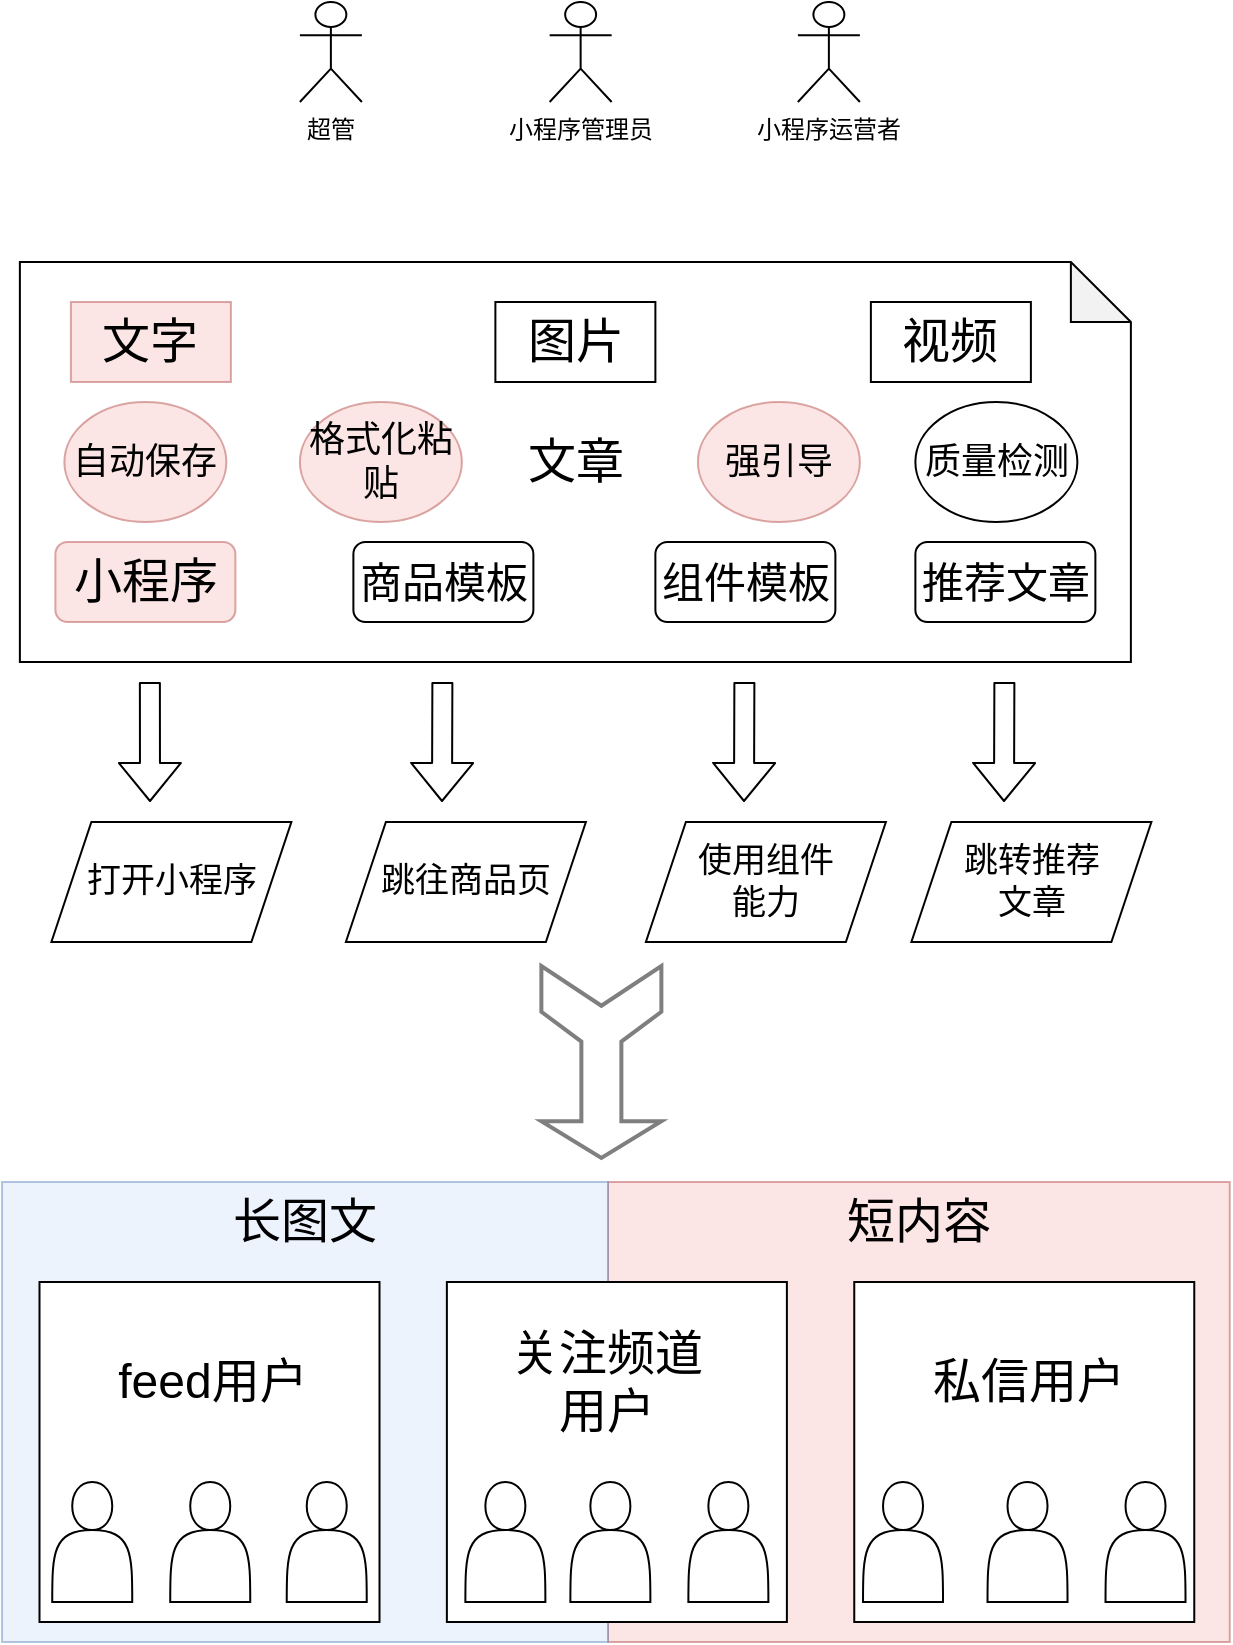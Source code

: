 <mxfile version="14.1.1" type="github">
  <diagram id="prtHgNgQTEPvFCAcTncT" name="Page-1">
    <mxGraphModel dx="1426" dy="794" grid="1" gridSize="10" guides="1" tooltips="1" connect="1" arrows="1" fold="1" page="1" pageScale="1" pageWidth="827" pageHeight="1169" math="0" shadow="0">
      <root>
        <mxCell id="0" />
        <mxCell id="1" parent="0" />
        <mxCell id="yGT4qAdIrESVJ-ZpNesD-57" value="" style="rounded=0;whiteSpace=wrap;html=1;fontSize=24;fillColor=#f8cecc;strokeColor=#b85450;opacity=50;" vertex="1" parent="1">
          <mxGeometry x="423" y="670" width="310.88" height="230" as="geometry" />
        </mxCell>
        <mxCell id="yGT4qAdIrESVJ-ZpNesD-56" value="" style="rounded=0;whiteSpace=wrap;html=1;fontSize=24;fillColor=#dae8fc;strokeColor=#6c8ebf;opacity=50;" vertex="1" parent="1">
          <mxGeometry x="120" y="670" width="303" height="230" as="geometry" />
        </mxCell>
        <mxCell id="yGT4qAdIrESVJ-ZpNesD-47" value="" style="whiteSpace=wrap;html=1;aspect=fixed;" vertex="1" parent="1">
          <mxGeometry x="546.13" y="720" width="170" height="170" as="geometry" />
        </mxCell>
        <mxCell id="yGT4qAdIrESVJ-ZpNesD-46" value="" style="whiteSpace=wrap;html=1;aspect=fixed;" vertex="1" parent="1">
          <mxGeometry x="342.44" y="720" width="170" height="170" as="geometry" />
        </mxCell>
        <mxCell id="yGT4qAdIrESVJ-ZpNesD-45" value="" style="whiteSpace=wrap;html=1;aspect=fixed;" vertex="1" parent="1">
          <mxGeometry x="138.75" y="720" width="170" height="170" as="geometry" />
        </mxCell>
        <mxCell id="yGT4qAdIrESVJ-ZpNesD-11" value="小程序管理员" style="shape=umlActor;verticalLabelPosition=bottom;verticalAlign=top;html=1;outlineConnect=0;fontStyle=0" vertex="1" parent="1">
          <mxGeometry x="393.82" y="80" width="31" height="50" as="geometry" />
        </mxCell>
        <mxCell id="yGT4qAdIrESVJ-ZpNesD-15" value="&lt;font style=&quot;font-size: 24px&quot;&gt;文章&lt;/font&gt;" style="shape=note;whiteSpace=wrap;html=1;backgroundOutline=1;darkOpacity=0.05;" vertex="1" parent="1">
          <mxGeometry x="128.94" y="210" width="555.5" height="200" as="geometry" />
        </mxCell>
        <mxCell id="yGT4qAdIrESVJ-ZpNesD-16" value="" style="shape=actor;whiteSpace=wrap;html=1;" vertex="1" parent="1">
          <mxGeometry x="351.69" y="820" width="40" height="60" as="geometry" />
        </mxCell>
        <mxCell id="yGT4qAdIrESVJ-ZpNesD-17" value="&lt;font style=&quot;font-size: 24px&quot;&gt;小程序&lt;/font&gt;" style="rounded=1;whiteSpace=wrap;html=1;fillColor=#f8cecc;strokeColor=#b85450;opacity=50;" vertex="1" parent="1">
          <mxGeometry x="146.69" y="350" width="90" height="40" as="geometry" />
        </mxCell>
        <mxCell id="yGT4qAdIrESVJ-ZpNesD-18" value="&lt;font style=&quot;font-size: 21px&quot;&gt;商品模板&lt;/font&gt;" style="rounded=1;whiteSpace=wrap;html=1;" vertex="1" parent="1">
          <mxGeometry x="295.69" y="350" width="90" height="40" as="geometry" />
        </mxCell>
        <mxCell id="yGT4qAdIrESVJ-ZpNesD-19" value="&lt;font style=&quot;font-size: 21px&quot;&gt;组件模板&lt;/font&gt;" style="rounded=1;whiteSpace=wrap;html=1;" vertex="1" parent="1">
          <mxGeometry x="446.69" y="350" width="90" height="40" as="geometry" />
        </mxCell>
        <mxCell id="yGT4qAdIrESVJ-ZpNesD-22" value="&lt;font style=&quot;font-size: 21px&quot;&gt;推荐文章&lt;/font&gt;" style="rounded=1;whiteSpace=wrap;html=1;" vertex="1" parent="1">
          <mxGeometry x="576.69" y="350" width="90" height="40" as="geometry" />
        </mxCell>
        <mxCell id="yGT4qAdIrESVJ-ZpNesD-24" value="&lt;font style=&quot;font-size: 24px&quot;&gt;文字&lt;/font&gt;" style="rounded=0;whiteSpace=wrap;html=1;fillColor=#f8cecc;strokeColor=#b85450;opacity=50;" vertex="1" parent="1">
          <mxGeometry x="154.44" y="230" width="80" height="40" as="geometry" />
        </mxCell>
        <mxCell id="yGT4qAdIrESVJ-ZpNesD-25" value="&lt;font style=&quot;font-size: 24px&quot;&gt;图片&lt;/font&gt;" style="rounded=0;whiteSpace=wrap;html=1;" vertex="1" parent="1">
          <mxGeometry x="366.69" y="230" width="80" height="40" as="geometry" />
        </mxCell>
        <mxCell id="yGT4qAdIrESVJ-ZpNesD-26" value="&lt;span style=&quot;font-size: 24px&quot;&gt;视频&lt;/span&gt;" style="rounded=0;whiteSpace=wrap;html=1;" vertex="1" parent="1">
          <mxGeometry x="554.44" y="230" width="80" height="40" as="geometry" />
        </mxCell>
        <mxCell id="yGT4qAdIrESVJ-ZpNesD-28" value="" style="shape=flexArrow;endArrow=classic;html=1;" edge="1" parent="1">
          <mxGeometry width="50" height="50" relative="1" as="geometry">
            <mxPoint x="193.94" y="420" as="sourcePoint" />
            <mxPoint x="194" y="480" as="targetPoint" />
          </mxGeometry>
        </mxCell>
        <mxCell id="yGT4qAdIrESVJ-ZpNesD-29" value="" style="shape=flexArrow;endArrow=classic;html=1;" edge="1" parent="1">
          <mxGeometry width="50" height="50" relative="1" as="geometry">
            <mxPoint x="340.19" y="420" as="sourcePoint" />
            <mxPoint x="340" y="480" as="targetPoint" />
          </mxGeometry>
        </mxCell>
        <mxCell id="yGT4qAdIrESVJ-ZpNesD-30" value="" style="shape=flexArrow;endArrow=classic;html=1;" edge="1" parent="1">
          <mxGeometry width="50" height="50" relative="1" as="geometry">
            <mxPoint x="491.19" y="420" as="sourcePoint" />
            <mxPoint x="491" y="480" as="targetPoint" />
          </mxGeometry>
        </mxCell>
        <mxCell id="yGT4qAdIrESVJ-ZpNesD-31" value="" style="shape=flexArrow;endArrow=classic;html=1;" edge="1" parent="1">
          <mxGeometry width="50" height="50" relative="1" as="geometry">
            <mxPoint x="621.19" y="420" as="sourcePoint" />
            <mxPoint x="621" y="480" as="targetPoint" />
          </mxGeometry>
        </mxCell>
        <mxCell id="yGT4qAdIrESVJ-ZpNesD-32" value="&lt;font style=&quot;font-size: 17px&quot;&gt;打开小程序&lt;/font&gt;" style="shape=parallelogram;perimeter=parallelogramPerimeter;whiteSpace=wrap;html=1;fixedSize=1;" vertex="1" parent="1">
          <mxGeometry x="144.69" y="490" width="120" height="60" as="geometry" />
        </mxCell>
        <mxCell id="yGT4qAdIrESVJ-ZpNesD-33" value="&lt;font style=&quot;font-size: 17px&quot;&gt;跳往商品页&lt;/font&gt;" style="shape=parallelogram;perimeter=parallelogramPerimeter;whiteSpace=wrap;html=1;fixedSize=1;" vertex="1" parent="1">
          <mxGeometry x="291.94" y="490" width="120" height="60" as="geometry" />
        </mxCell>
        <mxCell id="yGT4qAdIrESVJ-ZpNesD-34" value="&lt;font style=&quot;font-size: 17px&quot;&gt;使用组件&lt;br&gt;能力&lt;br&gt;&lt;/font&gt;" style="shape=parallelogram;perimeter=parallelogramPerimeter;whiteSpace=wrap;html=1;fixedSize=1;" vertex="1" parent="1">
          <mxGeometry x="441.94" y="490" width="120" height="60" as="geometry" />
        </mxCell>
        <mxCell id="yGT4qAdIrESVJ-ZpNesD-35" value="&lt;span style=&quot;font-size: 17px&quot;&gt;跳转推荐&lt;br&gt;文章&lt;/span&gt;" style="shape=parallelogram;perimeter=parallelogramPerimeter;whiteSpace=wrap;html=1;fixedSize=1;" vertex="1" parent="1">
          <mxGeometry x="574.69" y="490" width="120" height="60" as="geometry" />
        </mxCell>
        <mxCell id="yGT4qAdIrESVJ-ZpNesD-36" value="" style="shape=actor;whiteSpace=wrap;html=1;" vertex="1" parent="1">
          <mxGeometry x="262.37" y="820" width="40" height="60" as="geometry" />
        </mxCell>
        <mxCell id="yGT4qAdIrESVJ-ZpNesD-37" value="" style="shape=actor;whiteSpace=wrap;html=1;" vertex="1" parent="1">
          <mxGeometry x="204.12" y="820" width="40" height="60" as="geometry" />
        </mxCell>
        <mxCell id="yGT4qAdIrESVJ-ZpNesD-38" value="" style="shape=actor;whiteSpace=wrap;html=1;" vertex="1" parent="1">
          <mxGeometry x="145.12" y="820" width="40" height="60" as="geometry" />
        </mxCell>
        <mxCell id="yGT4qAdIrESVJ-ZpNesD-39" value="" style="shape=actor;whiteSpace=wrap;html=1;" vertex="1" parent="1">
          <mxGeometry x="550.51" y="820" width="40" height="60" as="geometry" />
        </mxCell>
        <mxCell id="yGT4qAdIrESVJ-ZpNesD-41" value="" style="shape=actor;whiteSpace=wrap;html=1;" vertex="1" parent="1">
          <mxGeometry x="463.19" y="820" width="40" height="60" as="geometry" />
        </mxCell>
        <mxCell id="yGT4qAdIrESVJ-ZpNesD-42" value="" style="shape=actor;whiteSpace=wrap;html=1;" vertex="1" parent="1">
          <mxGeometry x="404.19" y="820" width="40" height="60" as="geometry" />
        </mxCell>
        <mxCell id="yGT4qAdIrESVJ-ZpNesD-43" value="" style="shape=actor;whiteSpace=wrap;html=1;" vertex="1" parent="1">
          <mxGeometry x="671.76" y="820" width="40" height="60" as="geometry" />
        </mxCell>
        <mxCell id="yGT4qAdIrESVJ-ZpNesD-44" value="" style="shape=actor;whiteSpace=wrap;html=1;" vertex="1" parent="1">
          <mxGeometry x="612.76" y="820" width="40" height="60" as="geometry" />
        </mxCell>
        <mxCell id="yGT4qAdIrESVJ-ZpNesD-48" value="&lt;font style=&quot;font-size: 18px&quot;&gt;自动保存&lt;/font&gt;" style="ellipse;whiteSpace=wrap;html=1;fillColor=#f8cecc;strokeColor=#b85450;opacity=50;" vertex="1" parent="1">
          <mxGeometry x="151.19" y="280" width="81" height="60" as="geometry" />
        </mxCell>
        <mxCell id="yGT4qAdIrESVJ-ZpNesD-49" value="&lt;font style=&quot;font-size: 18px&quot;&gt;格式化粘贴&lt;/font&gt;" style="ellipse;whiteSpace=wrap;html=1;fillColor=#f8cecc;strokeColor=#b85450;opacity=50;" vertex="1" parent="1">
          <mxGeometry x="268.94" y="280" width="81" height="60" as="geometry" />
        </mxCell>
        <mxCell id="yGT4qAdIrESVJ-ZpNesD-50" value="&lt;font style=&quot;font-size: 18px&quot;&gt;强引导&lt;br&gt;&lt;/font&gt;" style="ellipse;whiteSpace=wrap;html=1;fillColor=#f8cecc;strokeColor=#b85450;opacity=50;" vertex="1" parent="1">
          <mxGeometry x="467.94" y="280" width="81" height="60" as="geometry" />
        </mxCell>
        <mxCell id="yGT4qAdIrESVJ-ZpNesD-51" value="&lt;font style=&quot;font-size: 18px&quot;&gt;质量检测&lt;/font&gt;" style="ellipse;whiteSpace=wrap;html=1;" vertex="1" parent="1">
          <mxGeometry x="576.69" y="280" width="81" height="60" as="geometry" />
        </mxCell>
        <mxCell id="yGT4qAdIrESVJ-ZpNesD-53" value="feed用户" style="text;html=1;strokeColor=none;fillColor=none;align=center;verticalAlign=middle;whiteSpace=wrap;rounded=0;fontSize=24;" vertex="1" parent="1">
          <mxGeometry x="167.44" y="730" width="117.25" height="80" as="geometry" />
        </mxCell>
        <mxCell id="yGT4qAdIrESVJ-ZpNesD-54" value="关注频道用户" style="text;html=1;strokeColor=none;fillColor=none;align=center;verticalAlign=middle;whiteSpace=wrap;rounded=0;fontSize=24;" vertex="1" parent="1">
          <mxGeometry x="363.69" y="730" width="117.25" height="80" as="geometry" />
        </mxCell>
        <mxCell id="yGT4qAdIrESVJ-ZpNesD-55" value="私信用户" style="text;html=1;strokeColor=none;fillColor=none;align=center;verticalAlign=middle;whiteSpace=wrap;rounded=0;fontSize=24;" vertex="1" parent="1">
          <mxGeometry x="574.69" y="730" width="117.25" height="80" as="geometry" />
        </mxCell>
        <mxCell id="yGT4qAdIrESVJ-ZpNesD-58" value="长图文" style="text;html=1;strokeColor=none;fillColor=none;align=center;verticalAlign=middle;whiteSpace=wrap;rounded=0;fontSize=24;" vertex="1" parent="1">
          <mxGeometry x="212.87" y="670" width="117.25" height="40" as="geometry" />
        </mxCell>
        <mxCell id="yGT4qAdIrESVJ-ZpNesD-59" value="短内容" style="text;html=1;strokeColor=none;fillColor=none;align=center;verticalAlign=middle;whiteSpace=wrap;rounded=0;fontSize=24;" vertex="1" parent="1">
          <mxGeometry x="519.82" y="670" width="117.25" height="40" as="geometry" />
        </mxCell>
        <mxCell id="yGT4qAdIrESVJ-ZpNesD-60" value="" style="shape=mxgraph.arrows.slender_wide_tailed_arrow;html=1;verticalLabelPosition=bottom;verticalAlign=top;strokeWidth=2;strokeColor=#000000;fontSize=24;opacity=50;rotation=-90;" vertex="1" parent="1">
          <mxGeometry x="371.69" y="580" width="96" height="60" as="geometry" />
        </mxCell>
        <mxCell id="yGT4qAdIrESVJ-ZpNesD-61" value="小程序运营者" style="shape=umlActor;verticalLabelPosition=bottom;verticalAlign=top;html=1;outlineConnect=0;fontStyle=0" vertex="1" parent="1">
          <mxGeometry x="517.94" y="80" width="31" height="50" as="geometry" />
        </mxCell>
        <mxCell id="yGT4qAdIrESVJ-ZpNesD-62" value="超管" style="shape=umlActor;verticalLabelPosition=bottom;verticalAlign=top;html=1;outlineConnect=0;fontStyle=0" vertex="1" parent="1">
          <mxGeometry x="268.94" y="80" width="31" height="50" as="geometry" />
        </mxCell>
      </root>
    </mxGraphModel>
  </diagram>
</mxfile>
